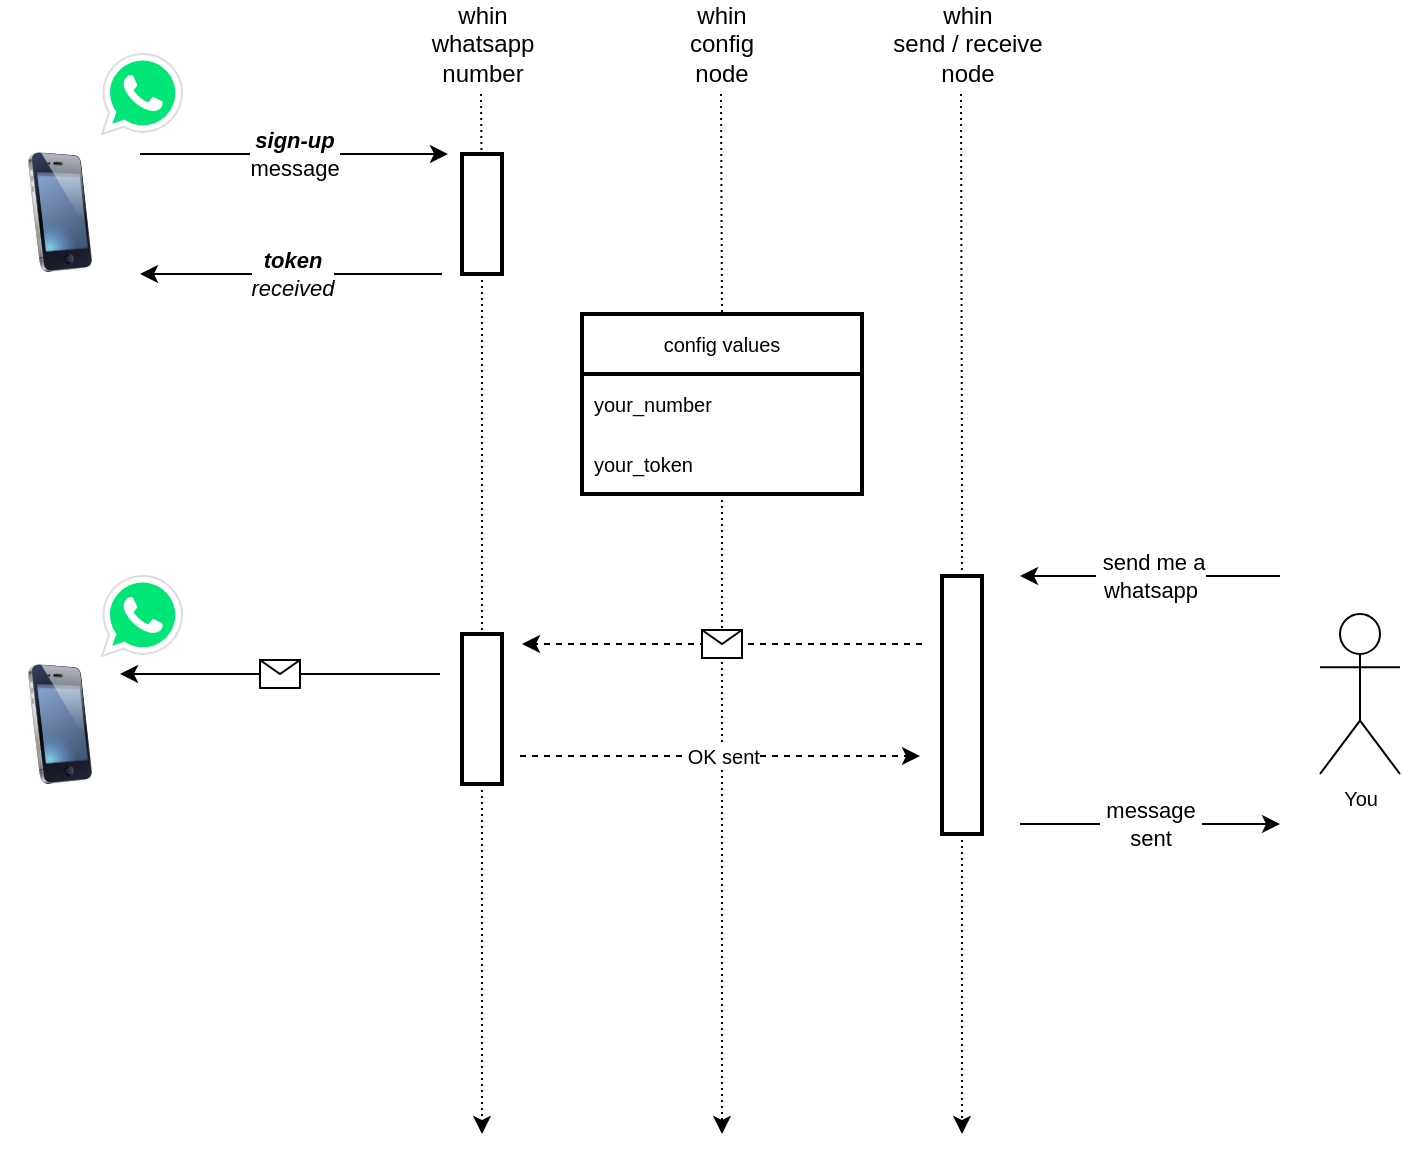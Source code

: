 <mxfile version="15.9.1" type="github"><diagram id="_MvJRwbRlFDB8sVFde09" name="Page-1"><mxGraphModel dx="1054" dy="613" grid="0" gridSize="10" guides="1" tooltips="1" connect="1" arrows="1" fold="1" page="1" pageScale="1" pageWidth="827" pageHeight="1169" background="none" math="0" shadow="0"><root><mxCell id="0"/><mxCell id="1" parent="0"/><mxCell id="hoSV_VR0XofI_3oThBMX-7" value="" style="endArrow=classic;html=1;rounded=0;startArrow=none;dashed=1;dashPattern=1 2;strokeWidth=1;" edge="1" parent="1" source="hoSV_VR0XofI_3oThBMX-4"><mxGeometry width="50" height="50" relative="1" as="geometry"><mxPoint x="280.5" y="160" as="sourcePoint"/><mxPoint x="281" y="680" as="targetPoint"/></mxGeometry></mxCell><mxCell id="hoSV_VR0XofI_3oThBMX-4" value="" style="verticalLabelPosition=bottom;verticalAlign=top;html=1;shape=mxgraph.basic.rect;fillColor2=none;strokeWidth=2;size=20;indent=5;" vertex="1" parent="1"><mxGeometry x="271" y="190" width="20" height="60" as="geometry"/></mxCell><mxCell id="hoSV_VR0XofI_3oThBMX-8" value="" style="endArrow=none;html=1;rounded=0;dashed=1;dashPattern=1 2;" edge="1" parent="1" target="hoSV_VR0XofI_3oThBMX-4"><mxGeometry width="50" height="50" relative="1" as="geometry"><mxPoint x="280.5" y="160" as="sourcePoint"/><mxPoint x="280.5" y="760" as="targetPoint"/></mxGeometry></mxCell><mxCell id="hoSV_VR0XofI_3oThBMX-9" value="" style="endArrow=classic;html=1;rounded=0;startArrow=none;exitX=0.5;exitY=1;exitDx=0;exitDy=0;dashed=1;dashPattern=1 2;" edge="1" parent="1" source="hoSV_VR0XofI_3oThBMX-42"><mxGeometry width="50" height="50" relative="1" as="geometry"><mxPoint x="401" y="350" as="sourcePoint"/><mxPoint x="401" y="680" as="targetPoint"/></mxGeometry></mxCell><mxCell id="hoSV_VR0XofI_3oThBMX-11" value="" style="endArrow=none;html=1;rounded=0;entryX=0.5;entryY=0;entryDx=0;entryDy=0;dashed=1;dashPattern=1 2;" edge="1" parent="1"><mxGeometry width="50" height="50" relative="1" as="geometry"><mxPoint x="400.5" y="160" as="sourcePoint"/><mxPoint x="401" y="270" as="targetPoint"/></mxGeometry></mxCell><mxCell id="hoSV_VR0XofI_3oThBMX-12" value="" style="endArrow=classic;html=1;rounded=0;startArrow=none;dashed=1;dashPattern=1 2;" edge="1" parent="1" source="hoSV_VR0XofI_3oThBMX-13"><mxGeometry width="50" height="50" relative="1" as="geometry"><mxPoint x="520.5" y="160" as="sourcePoint"/><mxPoint x="521" y="680" as="targetPoint"/><Array as="points"><mxPoint x="521" y="610"/></Array></mxGeometry></mxCell><mxCell id="hoSV_VR0XofI_3oThBMX-13" value="" style="verticalLabelPosition=bottom;verticalAlign=top;html=1;shape=mxgraph.basic.rect;fillColor2=none;strokeWidth=2;size=20;indent=5;" vertex="1" parent="1"><mxGeometry x="511" y="401" width="20" height="129" as="geometry"/></mxCell><mxCell id="hoSV_VR0XofI_3oThBMX-14" value="" style="endArrow=none;html=1;rounded=0;dashed=1;dashPattern=1 2;" edge="1" parent="1" target="hoSV_VR0XofI_3oThBMX-13"><mxGeometry width="50" height="50" relative="1" as="geometry"><mxPoint x="520.5" y="160" as="sourcePoint"/><mxPoint x="520.5" y="760" as="targetPoint"/><Array as="points"><mxPoint x="521" y="350"/></Array></mxGeometry></mxCell><mxCell id="hoSV_VR0XofI_3oThBMX-15" value="" style="endArrow=classic;html=1;rounded=0;" edge="1" parent="1"><mxGeometry relative="1" as="geometry"><mxPoint x="110" y="190" as="sourcePoint"/><mxPoint x="264" y="190" as="targetPoint"/></mxGeometry></mxCell><mxCell id="hoSV_VR0XofI_3oThBMX-16" value="&lt;div&gt;&lt;i&gt;&lt;b&gt;sign-up&lt;/b&gt;&lt;/i&gt;&lt;/div&gt;&lt;div&gt;message&lt;/div&gt;" style="edgeLabel;resizable=0;html=1;align=center;verticalAlign=middle;" connectable="0" vertex="1" parent="hoSV_VR0XofI_3oThBMX-15"><mxGeometry relative="1" as="geometry"/></mxCell><mxCell id="hoSV_VR0XofI_3oThBMX-17" value="" style="endArrow=classic;html=1;rounded=0;" edge="1" parent="1"><mxGeometry relative="1" as="geometry"><mxPoint x="261" y="250" as="sourcePoint"/><mxPoint x="110" y="250" as="targetPoint"/></mxGeometry></mxCell><mxCell id="hoSV_VR0XofI_3oThBMX-18" value="&lt;div&gt;&lt;i&gt;&lt;b&gt;token&lt;/b&gt;&lt;/i&gt;&lt;/div&gt;&lt;div&gt;&lt;i&gt;received&lt;br&gt;&lt;b&gt;&lt;/b&gt;&lt;/i&gt;&lt;/div&gt;" style="edgeLabel;resizable=0;html=1;align=center;verticalAlign=middle;" connectable="0" vertex="1" parent="hoSV_VR0XofI_3oThBMX-17"><mxGeometry relative="1" as="geometry"/></mxCell><mxCell id="hoSV_VR0XofI_3oThBMX-21" value="" style="dashed=0;outlineConnect=0;html=1;align=center;labelPosition=center;verticalLabelPosition=bottom;verticalAlign=top;shape=mxgraph.weblogos.whatsapp;fillColor=#00E676;strokeColor=#dddddd" vertex="1" parent="1"><mxGeometry x="91" y="140" width="40" height="40" as="geometry"/></mxCell><mxCell id="hoSV_VR0XofI_3oThBMX-22" value="" style="image;html=1;image=img/lib/clip_art/telecommunication/iPhone_128x128.png;aspect=fixed;" vertex="1" parent="1"><mxGeometry x="40" y="189" width="60" height="60" as="geometry"/></mxCell><mxCell id="hoSV_VR0XofI_3oThBMX-28" value="&lt;div style=&quot;font-size: 12px;&quot;&gt;whin &lt;br style=&quot;font-size: 12px;&quot;&gt;&lt;/div&gt;&lt;div style=&quot;font-size: 12px;&quot;&gt;config node&lt;/div&gt;" style="text;html=1;strokeColor=none;fillColor=none;align=center;verticalAlign=middle;whiteSpace=wrap;rounded=0;fontSize=12;" vertex="1" parent="1"><mxGeometry x="371" y="120" width="60" height="30" as="geometry"/></mxCell><mxCell id="hoSV_VR0XofI_3oThBMX-29" value="&lt;div style=&quot;font-size: 12px;&quot;&gt;whin &lt;br style=&quot;font-size: 12px;&quot;&gt;&lt;/div&gt;&lt;div style=&quot;font-size: 12px;&quot;&gt;whatsapp&lt;/div&gt;&lt;div style=&quot;font-size: 12px;&quot;&gt;number&lt;br style=&quot;font-size: 12px;&quot;&gt;&lt;/div&gt;" style="text;html=1;strokeColor=none;fillColor=none;align=center;verticalAlign=middle;whiteSpace=wrap;rounded=0;fontSize=12;" vertex="1" parent="1"><mxGeometry x="250.5" y="120" width="61" height="30" as="geometry"/></mxCell><mxCell id="hoSV_VR0XofI_3oThBMX-30" value="&lt;div style=&quot;font-size: 12px;&quot;&gt;whin &lt;br style=&quot;font-size: 12px;&quot;&gt;&lt;/div&gt;&lt;div style=&quot;font-size: 12px;&quot;&gt;send / receive node&lt;/div&gt;" style="text;html=1;strokeColor=none;fillColor=none;align=center;verticalAlign=middle;whiteSpace=wrap;rounded=0;fontSize=12;" vertex="1" parent="1"><mxGeometry x="485" y="120" width="78" height="30" as="geometry"/></mxCell><mxCell id="hoSV_VR0XofI_3oThBMX-31" value="" style="image;html=1;image=img/lib/clip_art/telecommunication/iPhone_128x128.png;aspect=fixed;" vertex="1" parent="1"><mxGeometry x="40" y="445" width="60" height="60" as="geometry"/></mxCell><mxCell id="hoSV_VR0XofI_3oThBMX-32" value="" style="verticalLabelPosition=bottom;verticalAlign=top;html=1;shape=mxgraph.basic.rect;fillColor2=none;strokeWidth=2;size=20;indent=5;" vertex="1" parent="1"><mxGeometry x="271" y="430" width="20" height="75" as="geometry"/></mxCell><mxCell id="hoSV_VR0XofI_3oThBMX-33" value="You" style="shape=umlActor;verticalLabelPosition=bottom;verticalAlign=top;html=1;outlineConnect=0;fontSize=10;" vertex="1" parent="1"><mxGeometry x="700" y="420" width="40" height="80" as="geometry"/></mxCell><mxCell id="hoSV_VR0XofI_3oThBMX-36" value="" style="endArrow=classic;html=1;rounded=0;" edge="1" parent="1"><mxGeometry relative="1" as="geometry"><mxPoint x="680" y="401" as="sourcePoint"/><mxPoint x="550" y="401" as="targetPoint"/></mxGeometry></mxCell><mxCell id="hoSV_VR0XofI_3oThBMX-37" value="&lt;div&gt;&amp;nbsp;send me a &lt;br&gt;&lt;/div&gt;&lt;div&gt;whatsapp&lt;br&gt;&lt;/div&gt;" style="edgeLabel;resizable=0;html=1;align=center;verticalAlign=middle;" connectable="0" vertex="1" parent="hoSV_VR0XofI_3oThBMX-36"><mxGeometry relative="1" as="geometry"/></mxCell><mxCell id="hoSV_VR0XofI_3oThBMX-39" value="" style="endArrow=classic;html=1;rounded=0;" edge="1" parent="1"><mxGeometry relative="1" as="geometry"><mxPoint x="550" y="525" as="sourcePoint"/><mxPoint x="680" y="525" as="targetPoint"/></mxGeometry></mxCell><mxCell id="hoSV_VR0XofI_3oThBMX-40" value="&amp;nbsp;message&amp;nbsp; &lt;br&gt;&lt;div&gt;sent&lt;/div&gt;" style="edgeLabel;resizable=0;html=1;align=center;verticalAlign=middle;" connectable="0" vertex="1" parent="hoSV_VR0XofI_3oThBMX-39"><mxGeometry relative="1" as="geometry"/></mxCell><mxCell id="hoSV_VR0XofI_3oThBMX-42" value="config values" style="swimlane;fontStyle=0;childLayout=stackLayout;horizontal=1;startSize=30;horizontalStack=0;resizeParent=1;resizeParentMax=0;resizeLast=0;collapsible=1;marginBottom=0;fontSize=10;strokeWidth=2;" vertex="1" parent="1"><mxGeometry x="331" y="270" width="140" height="90" as="geometry"/></mxCell><mxCell id="hoSV_VR0XofI_3oThBMX-43" value="your_number" style="text;strokeColor=none;fillColor=none;align=left;verticalAlign=middle;spacingLeft=4;spacingRight=4;overflow=hidden;points=[[0,0.5],[1,0.5]];portConstraint=eastwest;rotatable=0;fontSize=10;" vertex="1" parent="hoSV_VR0XofI_3oThBMX-42"><mxGeometry y="30" width="140" height="30" as="geometry"/></mxCell><mxCell id="hoSV_VR0XofI_3oThBMX-44" value="your_token" style="text;strokeColor=none;fillColor=none;align=left;verticalAlign=middle;spacingLeft=4;spacingRight=4;overflow=hidden;points=[[0,0.5],[1,0.5]];portConstraint=eastwest;rotatable=0;fontSize=10;" vertex="1" parent="hoSV_VR0XofI_3oThBMX-42"><mxGeometry y="60" width="140" height="30" as="geometry"/></mxCell><mxCell id="hoSV_VR0XofI_3oThBMX-47" value="" style="endArrow=classic;html=1;rounded=0;fontSize=10;dashed=1;" edge="1" parent="1"><mxGeometry relative="1" as="geometry"><mxPoint x="501" y="435" as="sourcePoint"/><mxPoint x="301" y="435" as="targetPoint"/></mxGeometry></mxCell><mxCell id="hoSV_VR0XofI_3oThBMX-48" value="" style="shape=message;html=1;outlineConnect=0;fontSize=10;" vertex="1" parent="hoSV_VR0XofI_3oThBMX-47"><mxGeometry width="20" height="14" relative="1" as="geometry"><mxPoint x="-10" y="-7" as="offset"/></mxGeometry></mxCell><mxCell id="hoSV_VR0XofI_3oThBMX-49" value="" style="endArrow=classic;html=1;rounded=0;fontSize=10;entryX=1;entryY=0.25;entryDx=0;entryDy=0;" edge="1" parent="1"><mxGeometry relative="1" as="geometry"><mxPoint x="260" y="450" as="sourcePoint"/><mxPoint x="100" y="450" as="targetPoint"/><Array as="points"><mxPoint x="190" y="450"/></Array></mxGeometry></mxCell><mxCell id="hoSV_VR0XofI_3oThBMX-50" value="" style="shape=message;html=1;outlineConnect=0;fontSize=10;" vertex="1" parent="hoSV_VR0XofI_3oThBMX-49"><mxGeometry width="20" height="14" relative="1" as="geometry"><mxPoint x="-10" y="-7" as="offset"/></mxGeometry></mxCell><mxCell id="hoSV_VR0XofI_3oThBMX-51" value="" style="endArrow=classic;html=1;rounded=0;fontSize=10;dashed=1;" edge="1" parent="1"><mxGeometry relative="1" as="geometry"><mxPoint x="300" y="491" as="sourcePoint"/><mxPoint x="500" y="491" as="targetPoint"/><Array as="points"><mxPoint x="390" y="491"/></Array></mxGeometry></mxCell><mxCell id="hoSV_VR0XofI_3oThBMX-52" value="&amp;nbsp;OK sent " style="edgeLabel;resizable=0;html=1;align=center;verticalAlign=middle;fontSize=10;" connectable="0" vertex="1" parent="hoSV_VR0XofI_3oThBMX-51"><mxGeometry relative="1" as="geometry"/></mxCell><mxCell id="hoSV_VR0XofI_3oThBMX-54" value="" style="dashed=0;outlineConnect=0;html=1;align=center;labelPosition=center;verticalLabelPosition=bottom;verticalAlign=top;shape=mxgraph.weblogos.whatsapp;fillColor=#00E676;strokeColor=#dddddd" vertex="1" parent="1"><mxGeometry x="91" y="401" width="40" height="40" as="geometry"/></mxCell></root></mxGraphModel></diagram></mxfile>